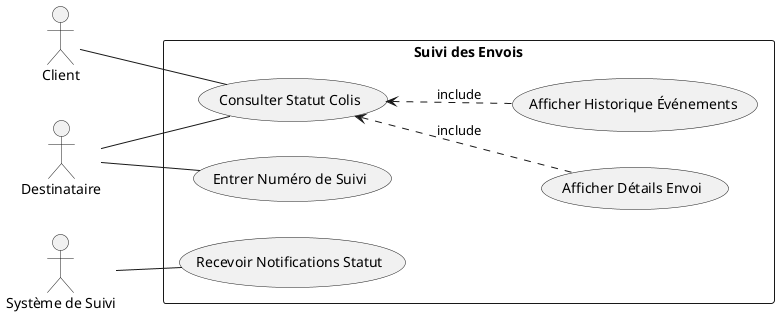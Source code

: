 @startuml 
left to right direction
actor Client
actor Destinataire
actor "Système de Suivi" as TrackingSystem

rectangle "Suivi des Envois" {
  usecase "Consulter Statut Colis" as UC_ConsultStatus
  usecase "Entrer Numéro de Suivi" as UC_EnterTrackingNum
  usecase "Recevoir Notifications Statut" as UC_ReceiveNotifications

  usecase "Afficher Détails Envoi" as UC_DisplayDetails
  usecase "Afficher Historique Événements" as UC_DisplayHistory
}

Client -- UC_ConsultStatus
Destinataire -- UC_ConsultStatus
Destinataire -- UC_EnterTrackingNum

UC_ConsultStatus <.. UC_DisplayDetails : include
UC_ConsultStatus <.. UC_DisplayHistory : include

TrackingSystem -- UC_ReceiveNotifications

@enduml